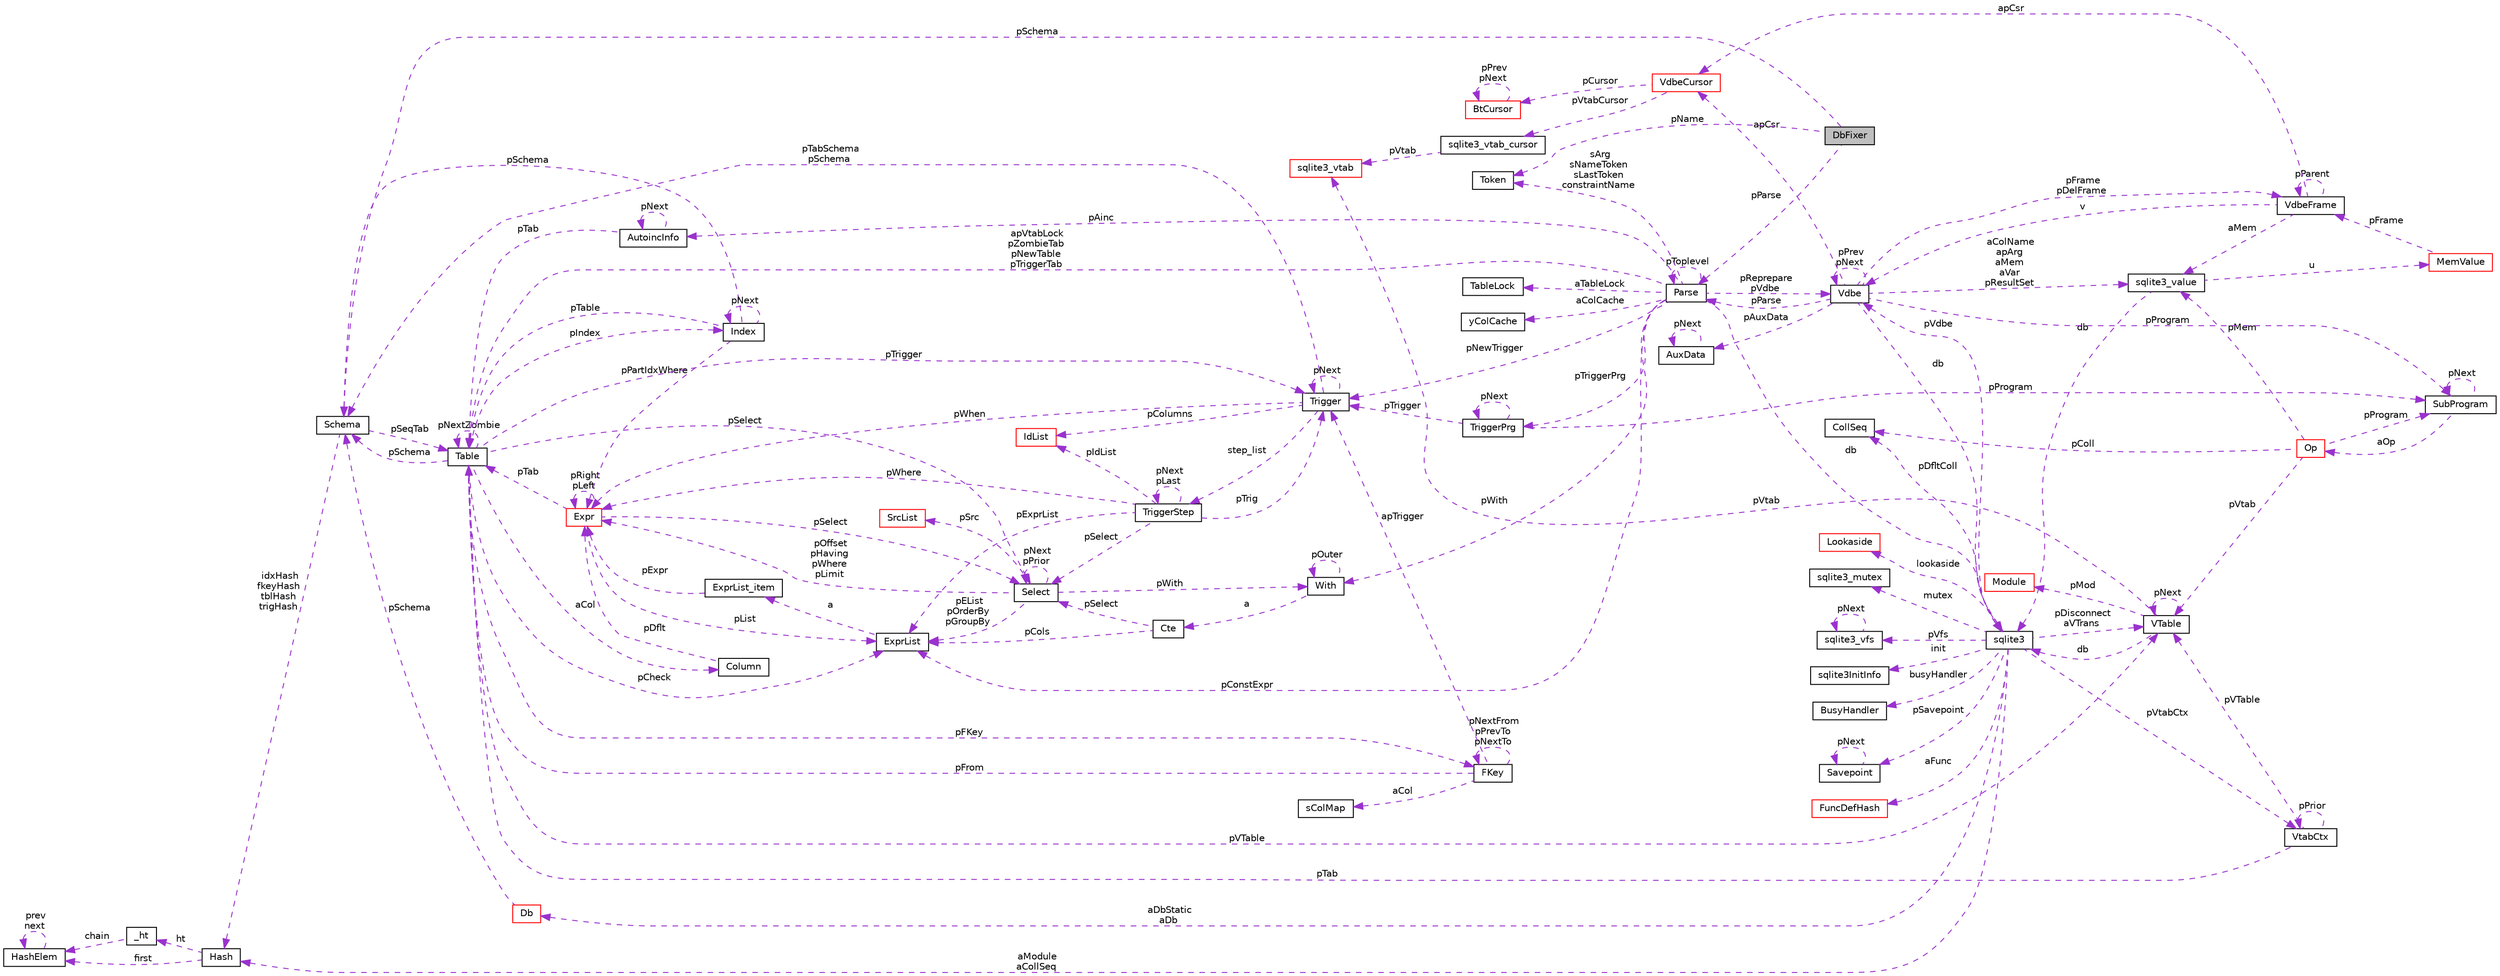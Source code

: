 digraph "DbFixer"
{
  edge [fontname="Helvetica",fontsize="10",labelfontname="Helvetica",labelfontsize="10"];
  node [fontname="Helvetica",fontsize="10",shape=record];
  rankdir="LR";
  Node1 [label="DbFixer",height=0.2,width=0.4,color="black", fillcolor="grey75", style="filled", fontcolor="black"];
  Node2 -> Node1 [dir="back",color="darkorchid3",fontsize="10",style="dashed",label=" pSchema" ];
  Node2 [label="Schema",height=0.2,width=0.4,color="black", fillcolor="white", style="filled",URL="$struct_schema.html"];
  Node3 -> Node2 [dir="back",color="darkorchid3",fontsize="10",style="dashed",label=" pSeqTab" ];
  Node3 [label="Table",height=0.2,width=0.4,color="black", fillcolor="white", style="filled",URL="$struct_table.html"];
  Node2 -> Node3 [dir="back",color="darkorchid3",fontsize="10",style="dashed",label=" pSchema" ];
  Node4 -> Node3 [dir="back",color="darkorchid3",fontsize="10",style="dashed",label=" aCol" ];
  Node4 [label="Column",height=0.2,width=0.4,color="black", fillcolor="white", style="filled",URL="$struct_column.html"];
  Node5 -> Node4 [dir="back",color="darkorchid3",fontsize="10",style="dashed",label=" pDflt" ];
  Node5 [label="Expr",height=0.2,width=0.4,color="red", fillcolor="white", style="filled",URL="$struct_expr.html"];
  Node5 -> Node5 [dir="back",color="darkorchid3",fontsize="10",style="dashed",label=" pRight\npLeft" ];
  Node3 -> Node5 [dir="back",color="darkorchid3",fontsize="10",style="dashed",label=" pTab" ];
  Node6 -> Node5 [dir="back",color="darkorchid3",fontsize="10",style="dashed",label=" pSelect" ];
  Node6 [label="Select",height=0.2,width=0.4,color="black", fillcolor="white", style="filled",URL="$struct_select.html"];
  Node5 -> Node6 [dir="back",color="darkorchid3",fontsize="10",style="dashed",label=" pOffset\npHaving\npWhere\npLimit" ];
  Node7 -> Node6 [dir="back",color="darkorchid3",fontsize="10",style="dashed",label=" pWith" ];
  Node7 [label="With",height=0.2,width=0.4,color="black", fillcolor="white", style="filled",URL="$struct_with.html"];
  Node8 -> Node7 [dir="back",color="darkorchid3",fontsize="10",style="dashed",label=" a" ];
  Node8 [label="Cte",height=0.2,width=0.4,color="black", fillcolor="white", style="filled",URL="$struct_with_1_1_cte.html"];
  Node6 -> Node8 [dir="back",color="darkorchid3",fontsize="10",style="dashed",label=" pSelect" ];
  Node9 -> Node8 [dir="back",color="darkorchid3",fontsize="10",style="dashed",label=" pCols" ];
  Node9 [label="ExprList",height=0.2,width=0.4,color="black", fillcolor="white", style="filled",URL="$struct_expr_list.html"];
  Node10 -> Node9 [dir="back",color="darkorchid3",fontsize="10",style="dashed",label=" a" ];
  Node10 [label="ExprList_item",height=0.2,width=0.4,color="black", fillcolor="white", style="filled",URL="$struct_expr_list_1_1_expr_list__item.html"];
  Node5 -> Node10 [dir="back",color="darkorchid3",fontsize="10",style="dashed",label=" pExpr" ];
  Node7 -> Node7 [dir="back",color="darkorchid3",fontsize="10",style="dashed",label=" pOuter" ];
  Node6 -> Node6 [dir="back",color="darkorchid3",fontsize="10",style="dashed",label=" pNext\npPrior" ];
  Node11 -> Node6 [dir="back",color="darkorchid3",fontsize="10",style="dashed",label=" pSrc" ];
  Node11 [label="SrcList",height=0.2,width=0.4,color="red", fillcolor="white", style="filled",URL="$struct_src_list.html"];
  Node9 -> Node6 [dir="back",color="darkorchid3",fontsize="10",style="dashed",label=" pEList\npOrderBy\npGroupBy" ];
  Node9 -> Node5 [dir="back",color="darkorchid3",fontsize="10",style="dashed",label=" pList" ];
  Node12 -> Node3 [dir="back",color="darkorchid3",fontsize="10",style="dashed",label=" pFKey" ];
  Node12 [label="FKey",height=0.2,width=0.4,color="black", fillcolor="white", style="filled",URL="$struct_f_key.html"];
  Node13 -> Node12 [dir="back",color="darkorchid3",fontsize="10",style="dashed",label=" aCol" ];
  Node13 [label="sColMap",height=0.2,width=0.4,color="black", fillcolor="white", style="filled",URL="$struct_f_key_1_1s_col_map.html"];
  Node12 -> Node12 [dir="back",color="darkorchid3",fontsize="10",style="dashed",label=" pNextFrom\npPrevTo\npNextTo" ];
  Node3 -> Node12 [dir="back",color="darkorchid3",fontsize="10",style="dashed",label=" pFrom" ];
  Node14 -> Node12 [dir="back",color="darkorchid3",fontsize="10",style="dashed",label=" apTrigger" ];
  Node14 [label="Trigger",height=0.2,width=0.4,color="black", fillcolor="white", style="filled",URL="$struct_trigger.html"];
  Node15 -> Node14 [dir="back",color="darkorchid3",fontsize="10",style="dashed",label=" step_list" ];
  Node15 [label="TriggerStep",height=0.2,width=0.4,color="black", fillcolor="white", style="filled",URL="$struct_trigger_step.html"];
  Node15 -> Node15 [dir="back",color="darkorchid3",fontsize="10",style="dashed",label=" pNext\npLast" ];
  Node5 -> Node15 [dir="back",color="darkorchid3",fontsize="10",style="dashed",label=" pWhere" ];
  Node16 -> Node15 [dir="back",color="darkorchid3",fontsize="10",style="dashed",label=" pIdList" ];
  Node16 [label="IdList",height=0.2,width=0.4,color="red", fillcolor="white", style="filled",URL="$struct_id_list.html"];
  Node6 -> Node15 [dir="back",color="darkorchid3",fontsize="10",style="dashed",label=" pSelect" ];
  Node14 -> Node15 [dir="back",color="darkorchid3",fontsize="10",style="dashed",label=" pTrig" ];
  Node9 -> Node15 [dir="back",color="darkorchid3",fontsize="10",style="dashed",label=" pExprList" ];
  Node2 -> Node14 [dir="back",color="darkorchid3",fontsize="10",style="dashed",label=" pTabSchema\npSchema" ];
  Node5 -> Node14 [dir="back",color="darkorchid3",fontsize="10",style="dashed",label=" pWhen" ];
  Node16 -> Node14 [dir="back",color="darkorchid3",fontsize="10",style="dashed",label=" pColumns" ];
  Node14 -> Node14 [dir="back",color="darkorchid3",fontsize="10",style="dashed",label=" pNext" ];
  Node17 -> Node3 [dir="back",color="darkorchid3",fontsize="10",style="dashed",label=" pVTable" ];
  Node17 [label="VTable",height=0.2,width=0.4,color="black", fillcolor="white", style="filled",URL="$struct_v_table.html"];
  Node18 -> Node17 [dir="back",color="darkorchid3",fontsize="10",style="dashed",label=" db" ];
  Node18 [label="sqlite3",height=0.2,width=0.4,color="black", fillcolor="white", style="filled",URL="$structsqlite3.html"];
  Node19 -> Node18 [dir="back",color="darkorchid3",fontsize="10",style="dashed",label=" pVdbe" ];
  Node19 [label="Vdbe",height=0.2,width=0.4,color="black", fillcolor="white", style="filled",URL="$struct_vdbe.html"];
  Node19 -> Node19 [dir="back",color="darkorchid3",fontsize="10",style="dashed",label=" pPrev\npNext" ];
  Node20 -> Node19 [dir="back",color="darkorchid3",fontsize="10",style="dashed",label=" aColName\napArg\naMem\naVar\npResultSet" ];
  Node20 [label="sqlite3_value",height=0.2,width=0.4,color="black", fillcolor="white", style="filled",URL="$struct_mem.html"];
  Node21 -> Node20 [dir="back",color="darkorchid3",fontsize="10",style="dashed",label=" u" ];
  Node21 [label="MemValue",height=0.2,width=0.4,color="red", fillcolor="white", style="filled",URL="$union_mem_1_1_mem_value.html"];
  Node22 -> Node21 [dir="back",color="darkorchid3",fontsize="10",style="dashed",label=" pFrame" ];
  Node22 [label="VdbeFrame",height=0.2,width=0.4,color="black", fillcolor="white", style="filled",URL="$struct_vdbe_frame.html"];
  Node20 -> Node22 [dir="back",color="darkorchid3",fontsize="10",style="dashed",label=" aMem" ];
  Node19 -> Node22 [dir="back",color="darkorchid3",fontsize="10",style="dashed",label=" v" ];
  Node22 -> Node22 [dir="back",color="darkorchid3",fontsize="10",style="dashed",label=" pParent" ];
  Node23 -> Node22 [dir="back",color="darkorchid3",fontsize="10",style="dashed",label=" apCsr" ];
  Node23 [label="VdbeCursor",height=0.2,width=0.4,color="red", fillcolor="white", style="filled",URL="$struct_vdbe_cursor.html"];
  Node24 -> Node23 [dir="back",color="darkorchid3",fontsize="10",style="dashed",label=" pCursor" ];
  Node24 [label="BtCursor",height=0.2,width=0.4,color="red", fillcolor="white", style="filled",URL="$struct_bt_cursor.html"];
  Node24 -> Node24 [dir="back",color="darkorchid3",fontsize="10",style="dashed",label=" pPrev\npNext" ];
  Node25 -> Node23 [dir="back",color="darkorchid3",fontsize="10",style="dashed",label=" pVtabCursor" ];
  Node25 [label="sqlite3_vtab_cursor",height=0.2,width=0.4,color="black", fillcolor="white", style="filled",URL="$structsqlite3__vtab__cursor.html"];
  Node26 -> Node25 [dir="back",color="darkorchid3",fontsize="10",style="dashed",label=" pVtab" ];
  Node26 [label="sqlite3_vtab",height=0.2,width=0.4,color="red", fillcolor="white", style="filled",URL="$structsqlite3__vtab.html"];
  Node18 -> Node20 [dir="back",color="darkorchid3",fontsize="10",style="dashed",label=" db" ];
  Node18 -> Node19 [dir="back",color="darkorchid3",fontsize="10",style="dashed",label=" db" ];
  Node22 -> Node19 [dir="back",color="darkorchid3",fontsize="10",style="dashed",label=" pFrame\npDelFrame" ];
  Node27 -> Node19 [dir="back",color="darkorchid3",fontsize="10",style="dashed",label=" pAuxData" ];
  Node27 [label="AuxData",height=0.2,width=0.4,color="black", fillcolor="white", style="filled",URL="$struct_aux_data.html"];
  Node27 -> Node27 [dir="back",color="darkorchid3",fontsize="10",style="dashed",label=" pNext" ];
  Node28 -> Node19 [dir="back",color="darkorchid3",fontsize="10",style="dashed",label=" pProgram" ];
  Node28 [label="SubProgram",height=0.2,width=0.4,color="black", fillcolor="white", style="filled",URL="$struct_sub_program.html"];
  Node28 -> Node28 [dir="back",color="darkorchid3",fontsize="10",style="dashed",label=" pNext" ];
  Node29 -> Node28 [dir="back",color="darkorchid3",fontsize="10",style="dashed",label=" aOp" ];
  Node29 [label="Op",height=0.2,width=0.4,color="red", fillcolor="white", style="filled",URL="$struct_vdbe_op.html"];
  Node20 -> Node29 [dir="back",color="darkorchid3",fontsize="10",style="dashed",label=" pMem" ];
  Node30 -> Node29 [dir="back",color="darkorchid3",fontsize="10",style="dashed",label=" pColl" ];
  Node30 [label="CollSeq",height=0.2,width=0.4,color="black", fillcolor="white", style="filled",URL="$struct_coll_seq.html"];
  Node17 -> Node29 [dir="back",color="darkorchid3",fontsize="10",style="dashed",label=" pVtab" ];
  Node28 -> Node29 [dir="back",color="darkorchid3",fontsize="10",style="dashed",label=" pProgram" ];
  Node23 -> Node19 [dir="back",color="darkorchid3",fontsize="10",style="dashed",label=" apCsr" ];
  Node31 -> Node19 [dir="back",color="darkorchid3",fontsize="10",style="dashed",label=" pParse" ];
  Node31 [label="Parse",height=0.2,width=0.4,color="black", fillcolor="white", style="filled",URL="$struct_parse.html"];
  Node19 -> Node31 [dir="back",color="darkorchid3",fontsize="10",style="dashed",label=" pReprepare\npVdbe" ];
  Node18 -> Node31 [dir="back",color="darkorchid3",fontsize="10",style="dashed",label=" db" ];
  Node32 -> Node31 [dir="back",color="darkorchid3",fontsize="10",style="dashed",label=" aTableLock" ];
  Node32 [label="TableLock",height=0.2,width=0.4,color="black", fillcolor="white", style="filled",URL="$struct_table_lock.html"];
  Node33 -> Node31 [dir="back",color="darkorchid3",fontsize="10",style="dashed",label=" sArg\nsNameToken\nsLastToken\nconstraintName" ];
  Node33 [label="Token",height=0.2,width=0.4,color="black", fillcolor="white", style="filled",URL="$struct_token.html"];
  Node7 -> Node31 [dir="back",color="darkorchid3",fontsize="10",style="dashed",label=" pWith" ];
  Node34 -> Node31 [dir="back",color="darkorchid3",fontsize="10",style="dashed",label=" aColCache" ];
  Node34 [label="yColCache",height=0.2,width=0.4,color="black", fillcolor="white", style="filled",URL="$struct_parse_1_1y_col_cache.html"];
  Node3 -> Node31 [dir="back",color="darkorchid3",fontsize="10",style="dashed",label=" apVtabLock\npZombieTab\npNewTable\npTriggerTab" ];
  Node14 -> Node31 [dir="back",color="darkorchid3",fontsize="10",style="dashed",label=" pNewTrigger" ];
  Node35 -> Node31 [dir="back",color="darkorchid3",fontsize="10",style="dashed",label=" pTriggerPrg" ];
  Node35 [label="TriggerPrg",height=0.2,width=0.4,color="black", fillcolor="white", style="filled",URL="$struct_trigger_prg.html"];
  Node28 -> Node35 [dir="back",color="darkorchid3",fontsize="10",style="dashed",label=" pProgram" ];
  Node14 -> Node35 [dir="back",color="darkorchid3",fontsize="10",style="dashed",label=" pTrigger" ];
  Node35 -> Node35 [dir="back",color="darkorchid3",fontsize="10",style="dashed",label=" pNext" ];
  Node36 -> Node31 [dir="back",color="darkorchid3",fontsize="10",style="dashed",label=" pAinc" ];
  Node36 [label="AutoincInfo",height=0.2,width=0.4,color="black", fillcolor="white", style="filled",URL="$struct_autoinc_info.html"];
  Node3 -> Node36 [dir="back",color="darkorchid3",fontsize="10",style="dashed",label=" pTab" ];
  Node36 -> Node36 [dir="back",color="darkorchid3",fontsize="10",style="dashed",label=" pNext" ];
  Node9 -> Node31 [dir="back",color="darkorchid3",fontsize="10",style="dashed",label=" pConstExpr" ];
  Node31 -> Node31 [dir="back",color="darkorchid3",fontsize="10",style="dashed",label=" pToplevel" ];
  Node37 -> Node18 [dir="back",color="darkorchid3",fontsize="10",style="dashed",label=" pSavepoint" ];
  Node37 [label="Savepoint",height=0.2,width=0.4,color="black", fillcolor="white", style="filled",URL="$struct_savepoint.html"];
  Node37 -> Node37 [dir="back",color="darkorchid3",fontsize="10",style="dashed",label=" pNext" ];
  Node38 -> Node18 [dir="back",color="darkorchid3",fontsize="10",style="dashed",label=" aFunc" ];
  Node38 [label="FuncDefHash",height=0.2,width=0.4,color="red", fillcolor="white", style="filled",URL="$struct_func_def_hash.html"];
  Node39 -> Node18 [dir="back",color="darkorchid3",fontsize="10",style="dashed",label=" lookaside" ];
  Node39 [label="Lookaside",height=0.2,width=0.4,color="red", fillcolor="white", style="filled",URL="$struct_lookaside.html"];
  Node40 -> Node18 [dir="back",color="darkorchid3",fontsize="10",style="dashed",label=" mutex" ];
  Node40 [label="sqlite3_mutex",height=0.2,width=0.4,color="black", fillcolor="white", style="filled",URL="$structsqlite3__mutex.html"];
  Node41 -> Node18 [dir="back",color="darkorchid3",fontsize="10",style="dashed",label=" pVfs" ];
  Node41 [label="sqlite3_vfs",height=0.2,width=0.4,color="black", fillcolor="white", style="filled",URL="$structsqlite3__vfs.html"];
  Node41 -> Node41 [dir="back",color="darkorchid3",fontsize="10",style="dashed",label=" pNext" ];
  Node42 -> Node18 [dir="back",color="darkorchid3",fontsize="10",style="dashed",label=" init" ];
  Node42 [label="sqlite3InitInfo",height=0.2,width=0.4,color="black", fillcolor="white", style="filled",URL="$structsqlite3_1_1sqlite3_init_info.html"];
  Node43 -> Node18 [dir="back",color="darkorchid3",fontsize="10",style="dashed",label=" busyHandler" ];
  Node43 [label="BusyHandler",height=0.2,width=0.4,color="black", fillcolor="white", style="filled",URL="$struct_busy_handler.html"];
  Node44 -> Node18 [dir="back",color="darkorchid3",fontsize="10",style="dashed",label=" pVtabCtx" ];
  Node44 [label="VtabCtx",height=0.2,width=0.4,color="black", fillcolor="white", style="filled",URL="$struct_vtab_ctx.html"];
  Node44 -> Node44 [dir="back",color="darkorchid3",fontsize="10",style="dashed",label=" pPrior" ];
  Node17 -> Node44 [dir="back",color="darkorchid3",fontsize="10",style="dashed",label=" pVTable" ];
  Node3 -> Node44 [dir="back",color="darkorchid3",fontsize="10",style="dashed",label=" pTab" ];
  Node30 -> Node18 [dir="back",color="darkorchid3",fontsize="10",style="dashed",label=" pDfltColl" ];
  Node17 -> Node18 [dir="back",color="darkorchid3",fontsize="10",style="dashed",label=" pDisconnect\naVTrans" ];
  Node45 -> Node18 [dir="back",color="darkorchid3",fontsize="10",style="dashed",label=" aDbStatic\naDb" ];
  Node45 [label="Db",height=0.2,width=0.4,color="red", fillcolor="white", style="filled",URL="$struct_db.html"];
  Node2 -> Node45 [dir="back",color="darkorchid3",fontsize="10",style="dashed",label=" pSchema" ];
  Node46 -> Node18 [dir="back",color="darkorchid3",fontsize="10",style="dashed",label=" aModule\naCollSeq" ];
  Node46 [label="Hash",height=0.2,width=0.4,color="black", fillcolor="white", style="filled",URL="$struct_hash.html"];
  Node47 -> Node46 [dir="back",color="darkorchid3",fontsize="10",style="dashed",label=" ht" ];
  Node47 [label="_ht",height=0.2,width=0.4,color="black", fillcolor="white", style="filled",URL="$struct_hash_1_1__ht.html"];
  Node48 -> Node47 [dir="back",color="darkorchid3",fontsize="10",style="dashed",label=" chain" ];
  Node48 [label="HashElem",height=0.2,width=0.4,color="black", fillcolor="white", style="filled",URL="$struct_hash_elem.html"];
  Node48 -> Node48 [dir="back",color="darkorchid3",fontsize="10",style="dashed",label=" prev\nnext" ];
  Node48 -> Node46 [dir="back",color="darkorchid3",fontsize="10",style="dashed",label=" first" ];
  Node17 -> Node17 [dir="back",color="darkorchid3",fontsize="10",style="dashed",label=" pNext" ];
  Node49 -> Node17 [dir="back",color="darkorchid3",fontsize="10",style="dashed",label=" pMod" ];
  Node49 [label="Module",height=0.2,width=0.4,color="red", fillcolor="white", style="filled",URL="$struct_module.html"];
  Node26 -> Node17 [dir="back",color="darkorchid3",fontsize="10",style="dashed",label=" pVtab" ];
  Node3 -> Node3 [dir="back",color="darkorchid3",fontsize="10",style="dashed",label=" pNextZombie" ];
  Node14 -> Node3 [dir="back",color="darkorchid3",fontsize="10",style="dashed",label=" pTrigger" ];
  Node6 -> Node3 [dir="back",color="darkorchid3",fontsize="10",style="dashed",label=" pSelect" ];
  Node9 -> Node3 [dir="back",color="darkorchid3",fontsize="10",style="dashed",label=" pCheck" ];
  Node50 -> Node3 [dir="back",color="darkorchid3",fontsize="10",style="dashed",label=" pIndex" ];
  Node50 [label="Index",height=0.2,width=0.4,color="black", fillcolor="white", style="filled",URL="$struct_index.html"];
  Node2 -> Node50 [dir="back",color="darkorchid3",fontsize="10",style="dashed",label=" pSchema" ];
  Node5 -> Node50 [dir="back",color="darkorchid3",fontsize="10",style="dashed",label=" pPartIdxWhere" ];
  Node3 -> Node50 [dir="back",color="darkorchid3",fontsize="10",style="dashed",label=" pTable" ];
  Node50 -> Node50 [dir="back",color="darkorchid3",fontsize="10",style="dashed",label=" pNext" ];
  Node46 -> Node2 [dir="back",color="darkorchid3",fontsize="10",style="dashed",label=" idxHash\nfkeyHash\ntblHash\ntrigHash" ];
  Node33 -> Node1 [dir="back",color="darkorchid3",fontsize="10",style="dashed",label=" pName" ];
  Node31 -> Node1 [dir="back",color="darkorchid3",fontsize="10",style="dashed",label=" pParse" ];
}
